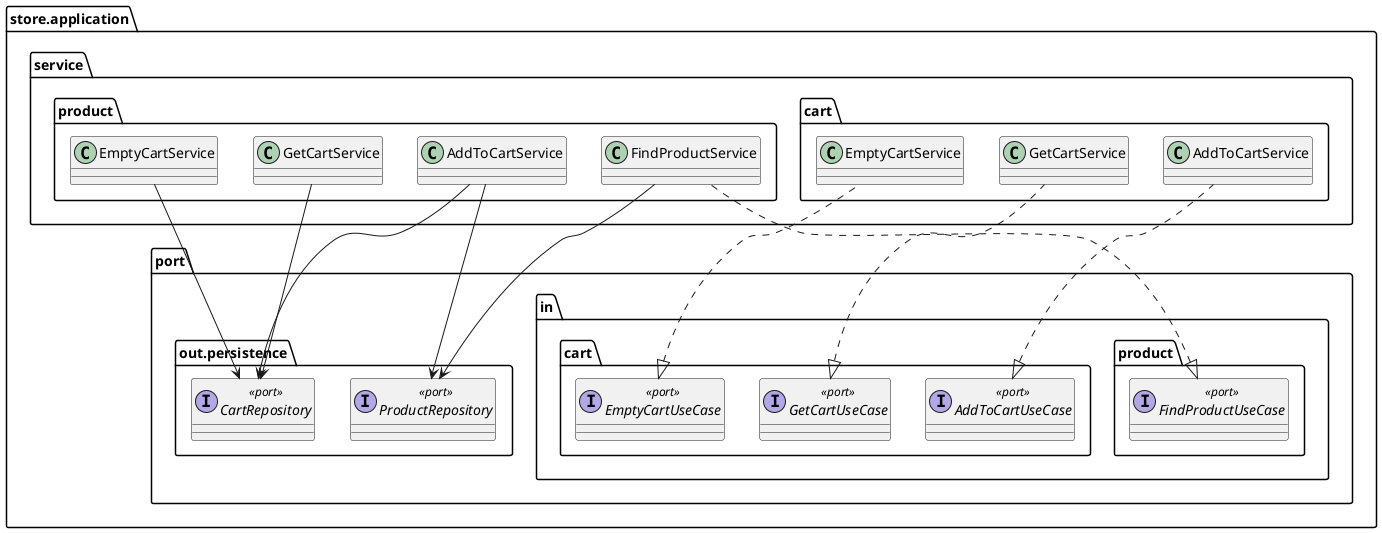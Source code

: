 @startuml
'https://plantuml.com/class-diagram


!pragma useIntermediatePackages false

interface store.application.port.in.product.FindProductUseCase <<port>> {
}

interface store.application.port.in.cart.AddToCartUseCase <<port>> {
}

interface store.application.port.in.cart.GetCartUseCase <<port>> {
}

interface store.application.port.in.cart.EmptyCartUseCase <<port>> {
}

class store.application.service.product.FindProductService implements store.application.port.in.product.FindProductUseCase {
}

class store.application.service.cart.AddToCartService implements store.application.port.in.cart.AddToCartUseCase {
}

class store.application.service.cart.GetCartService implements store.application.port.in.cart.GetCartUseCase {
}

class store.application.service.cart.EmptyCartService implements store.application.port.in.cart.EmptyCartUseCase {
}

interface store.application.port.out.persistence.ProductRepository <<port>> {
}

interface store.application.port.out.persistence.CartRepository <<port>> {
}

store.application.service.product.FindProductService --> store.application.port.out.persistence.ProductRepository
store.application.service.product.AddToCartService --> store.application.port.out.persistence.ProductRepository
store.application.service.product.AddToCartService --> store.application.port.out.persistence.CartRepository
store.application.service.product.GetCartService --> store.application.port.out.persistence.CartRepository
store.application.service.product.EmptyCartService --> store.application.port.out.persistence.CartRepository

@enduml
